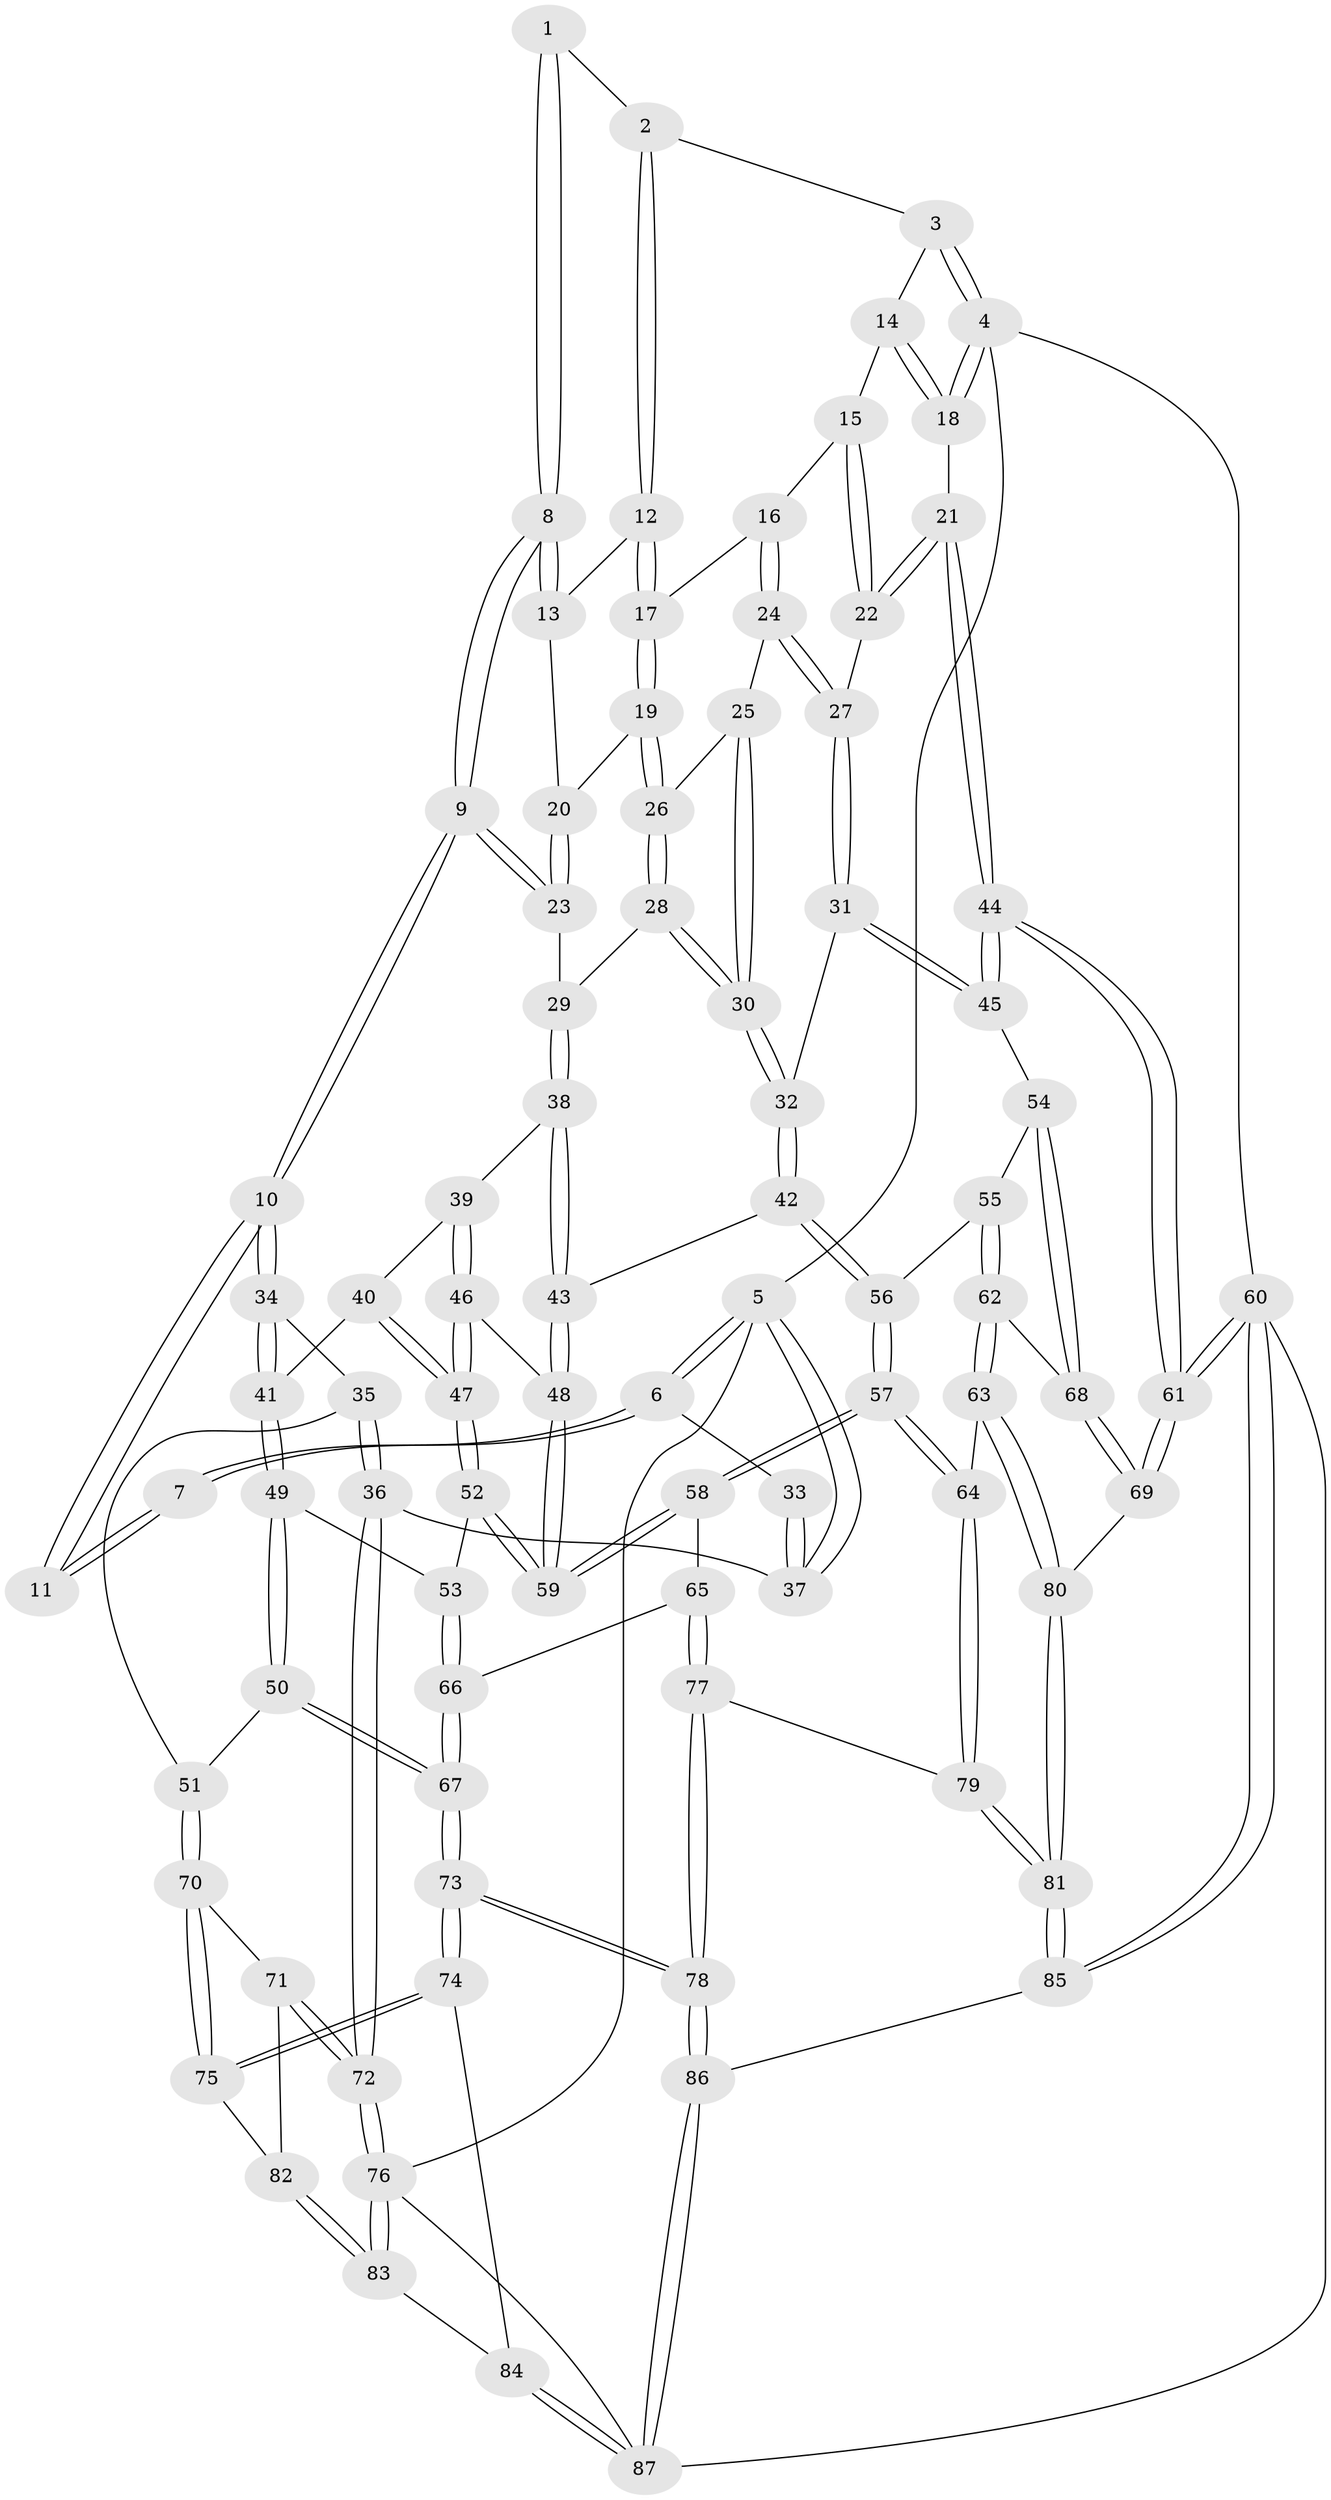 // Generated by graph-tools (version 1.1) at 2025/01/03/09/25 05:01:00]
// undirected, 87 vertices, 214 edges
graph export_dot {
graph [start="1"]
  node [color=gray90,style=filled];
  1 [pos="+0.42120142502463376+0"];
  2 [pos="+0.7316205243039398+0"];
  3 [pos="+0.7642912420274658+0"];
  4 [pos="+1+0"];
  5 [pos="+0+0"];
  6 [pos="+0+0"];
  7 [pos="+0.10625080853712011+0"];
  8 [pos="+0.3988590988658155+0.1794990916730688"];
  9 [pos="+0.3268121265944173+0.3050778124838174"];
  10 [pos="+0.32515768901471404+0.30683192556719"];
  11 [pos="+0.22213728235708427+0.24732951384022495"];
  12 [pos="+0.7013322942501649+0.10198055228764705"];
  13 [pos="+0.5859210590816593+0.19218017766546408"];
  14 [pos="+0.9145971541500929+0.15930482180191233"];
  15 [pos="+0.8726930870088093+0.2264854277808488"];
  16 [pos="+0.8111007364712084+0.24685229307565987"];
  17 [pos="+0.7582101727954516+0.2236569277792009"];
  18 [pos="+1+0.16123882033111034"];
  19 [pos="+0.7107180143345696+0.2765409478472972"];
  20 [pos="+0.6092209363928337+0.277021152460256"];
  21 [pos="+1+0.35621190312664763"];
  22 [pos="+0.9570871519765253+0.2992085740761017"];
  23 [pos="+0.5876960107272736+0.3198020455102467"];
  24 [pos="+0.8236272191013866+0.33134960196175806"];
  25 [pos="+0.7208664604026621+0.3466219962236907"];
  26 [pos="+0.7057033797887267+0.3236452157508981"];
  27 [pos="+0.8432423011979101+0.38709839674691415"];
  28 [pos="+0.6439951483236018+0.36324282684939674"];
  29 [pos="+0.6113138442433182+0.3694935222346525"];
  30 [pos="+0.7431654818143072+0.42886063861457824"];
  31 [pos="+0.8373903206409596+0.47365346312862017"];
  32 [pos="+0.7791478715660441+0.4959193467457657"];
  33 [pos="+0.14110382731896204+0.23474916215275377"];
  34 [pos="+0.32283338706238235+0.35346075914792613"];
  35 [pos="+0.1951243565738169+0.43570368232830364"];
  36 [pos="+0+0.535433752389482"];
  37 [pos="+0+0.3921728357581653"];
  38 [pos="+0.6019453091306025+0.40709193960134393"];
  39 [pos="+0.5462346461545371+0.4417526206811923"];
  40 [pos="+0.5304239280838975+0.4402786076275902"];
  41 [pos="+0.3233542092865095+0.3543173543403435"];
  42 [pos="+0.7693375600538604+0.5046814423634337"];
  43 [pos="+0.7310700018887301+0.5144608396000994"];
  44 [pos="+1+0.5334174676418153"];
  45 [pos="+1+0.5408120494137647"];
  46 [pos="+0.583302103496771+0.5228824712473067"];
  47 [pos="+0.4822873336606971+0.5965420892697302"];
  48 [pos="+0.6791700081105713+0.5527046701013574"];
  49 [pos="+0.3777981761785129+0.5924434724950658"];
  50 [pos="+0.3436969390502531+0.6346250718635456"];
  51 [pos="+0.20986298354991362+0.6643875249601878"];
  52 [pos="+0.47505816963666425+0.604736674997711"];
  53 [pos="+0.45365903428954113+0.608766710208897"];
  54 [pos="+0.9233733263388393+0.6618730064544054"];
  55 [pos="+0.842958072178423+0.6411046127225014"];
  56 [pos="+0.791271859076349+0.6053478738877749"];
  57 [pos="+0.7527061759678061+0.7491976217044305"];
  58 [pos="+0.6368693264775358+0.695953820445655"];
  59 [pos="+0.6295965123247527+0.6690534550178764"];
  60 [pos="+1+1"];
  61 [pos="+1+0.9821778556611948"];
  62 [pos="+0.8083588304397435+0.7613012888129014"];
  63 [pos="+0.7771845909860455+0.7687358991353845"];
  64 [pos="+0.7623587718837318+0.7609475647615905"];
  65 [pos="+0.5990336240369748+0.7427266140387055"];
  66 [pos="+0.49397945087640943+0.7410109154305848"];
  67 [pos="+0.38527368829195496+0.8890716736633033"];
  68 [pos="+0.8709995254590172+0.7538483436908834"];
  69 [pos="+0.9989490199095069+0.8632559790142736"];
  70 [pos="+0.20194506405779072+0.6689517342586578"];
  71 [pos="+0+0.660486498750844"];
  72 [pos="+0+0.6345637432182116"];
  73 [pos="+0.383689089951212+0.9001893992490229"];
  74 [pos="+0.24531853938072573+0.8465729131690697"];
  75 [pos="+0.23635376298951163+0.8358493671398258"];
  76 [pos="+0+0.9277223881052002"];
  77 [pos="+0.5809007360227443+0.8782331301633479"];
  78 [pos="+0.4067232333843398+0.9479082026519113"];
  79 [pos="+0.6302968536984231+0.8927730555757389"];
  80 [pos="+0.801956445219842+0.9036118970313383"];
  81 [pos="+0.7535022262898221+1"];
  82 [pos="+0.050075295635711996+0.7963414833208894"];
  83 [pos="+0.09725061003944165+0.9514149338936241"];
  84 [pos="+0.10296399443293558+0.9577200698830777"];
  85 [pos="+0.7884078569390857+1"];
  86 [pos="+0.38126574030241056+1"];
  87 [pos="+0.19186396936458633+1"];
  1 -- 2;
  1 -- 8;
  1 -- 8;
  2 -- 3;
  2 -- 12;
  2 -- 12;
  3 -- 4;
  3 -- 4;
  3 -- 14;
  4 -- 5;
  4 -- 18;
  4 -- 18;
  4 -- 60;
  5 -- 6;
  5 -- 6;
  5 -- 37;
  5 -- 37;
  5 -- 76;
  6 -- 7;
  6 -- 7;
  6 -- 33;
  7 -- 11;
  7 -- 11;
  8 -- 9;
  8 -- 9;
  8 -- 13;
  8 -- 13;
  9 -- 10;
  9 -- 10;
  9 -- 23;
  9 -- 23;
  10 -- 11;
  10 -- 11;
  10 -- 34;
  10 -- 34;
  12 -- 13;
  12 -- 17;
  12 -- 17;
  13 -- 20;
  14 -- 15;
  14 -- 18;
  14 -- 18;
  15 -- 16;
  15 -- 22;
  15 -- 22;
  16 -- 17;
  16 -- 24;
  16 -- 24;
  17 -- 19;
  17 -- 19;
  18 -- 21;
  19 -- 20;
  19 -- 26;
  19 -- 26;
  20 -- 23;
  20 -- 23;
  21 -- 22;
  21 -- 22;
  21 -- 44;
  21 -- 44;
  22 -- 27;
  23 -- 29;
  24 -- 25;
  24 -- 27;
  24 -- 27;
  25 -- 26;
  25 -- 30;
  25 -- 30;
  26 -- 28;
  26 -- 28;
  27 -- 31;
  27 -- 31;
  28 -- 29;
  28 -- 30;
  28 -- 30;
  29 -- 38;
  29 -- 38;
  30 -- 32;
  30 -- 32;
  31 -- 32;
  31 -- 45;
  31 -- 45;
  32 -- 42;
  32 -- 42;
  33 -- 37;
  33 -- 37;
  34 -- 35;
  34 -- 41;
  34 -- 41;
  35 -- 36;
  35 -- 36;
  35 -- 51;
  36 -- 37;
  36 -- 72;
  36 -- 72;
  38 -- 39;
  38 -- 43;
  38 -- 43;
  39 -- 40;
  39 -- 46;
  39 -- 46;
  40 -- 41;
  40 -- 47;
  40 -- 47;
  41 -- 49;
  41 -- 49;
  42 -- 43;
  42 -- 56;
  42 -- 56;
  43 -- 48;
  43 -- 48;
  44 -- 45;
  44 -- 45;
  44 -- 61;
  44 -- 61;
  45 -- 54;
  46 -- 47;
  46 -- 47;
  46 -- 48;
  47 -- 52;
  47 -- 52;
  48 -- 59;
  48 -- 59;
  49 -- 50;
  49 -- 50;
  49 -- 53;
  50 -- 51;
  50 -- 67;
  50 -- 67;
  51 -- 70;
  51 -- 70;
  52 -- 53;
  52 -- 59;
  52 -- 59;
  53 -- 66;
  53 -- 66;
  54 -- 55;
  54 -- 68;
  54 -- 68;
  55 -- 56;
  55 -- 62;
  55 -- 62;
  56 -- 57;
  56 -- 57;
  57 -- 58;
  57 -- 58;
  57 -- 64;
  57 -- 64;
  58 -- 59;
  58 -- 59;
  58 -- 65;
  60 -- 61;
  60 -- 61;
  60 -- 85;
  60 -- 85;
  60 -- 87;
  61 -- 69;
  61 -- 69;
  62 -- 63;
  62 -- 63;
  62 -- 68;
  63 -- 64;
  63 -- 80;
  63 -- 80;
  64 -- 79;
  64 -- 79;
  65 -- 66;
  65 -- 77;
  65 -- 77;
  66 -- 67;
  66 -- 67;
  67 -- 73;
  67 -- 73;
  68 -- 69;
  68 -- 69;
  69 -- 80;
  70 -- 71;
  70 -- 75;
  70 -- 75;
  71 -- 72;
  71 -- 72;
  71 -- 82;
  72 -- 76;
  72 -- 76;
  73 -- 74;
  73 -- 74;
  73 -- 78;
  73 -- 78;
  74 -- 75;
  74 -- 75;
  74 -- 84;
  75 -- 82;
  76 -- 83;
  76 -- 83;
  76 -- 87;
  77 -- 78;
  77 -- 78;
  77 -- 79;
  78 -- 86;
  78 -- 86;
  79 -- 81;
  79 -- 81;
  80 -- 81;
  80 -- 81;
  81 -- 85;
  81 -- 85;
  82 -- 83;
  82 -- 83;
  83 -- 84;
  84 -- 87;
  84 -- 87;
  85 -- 86;
  86 -- 87;
  86 -- 87;
}
